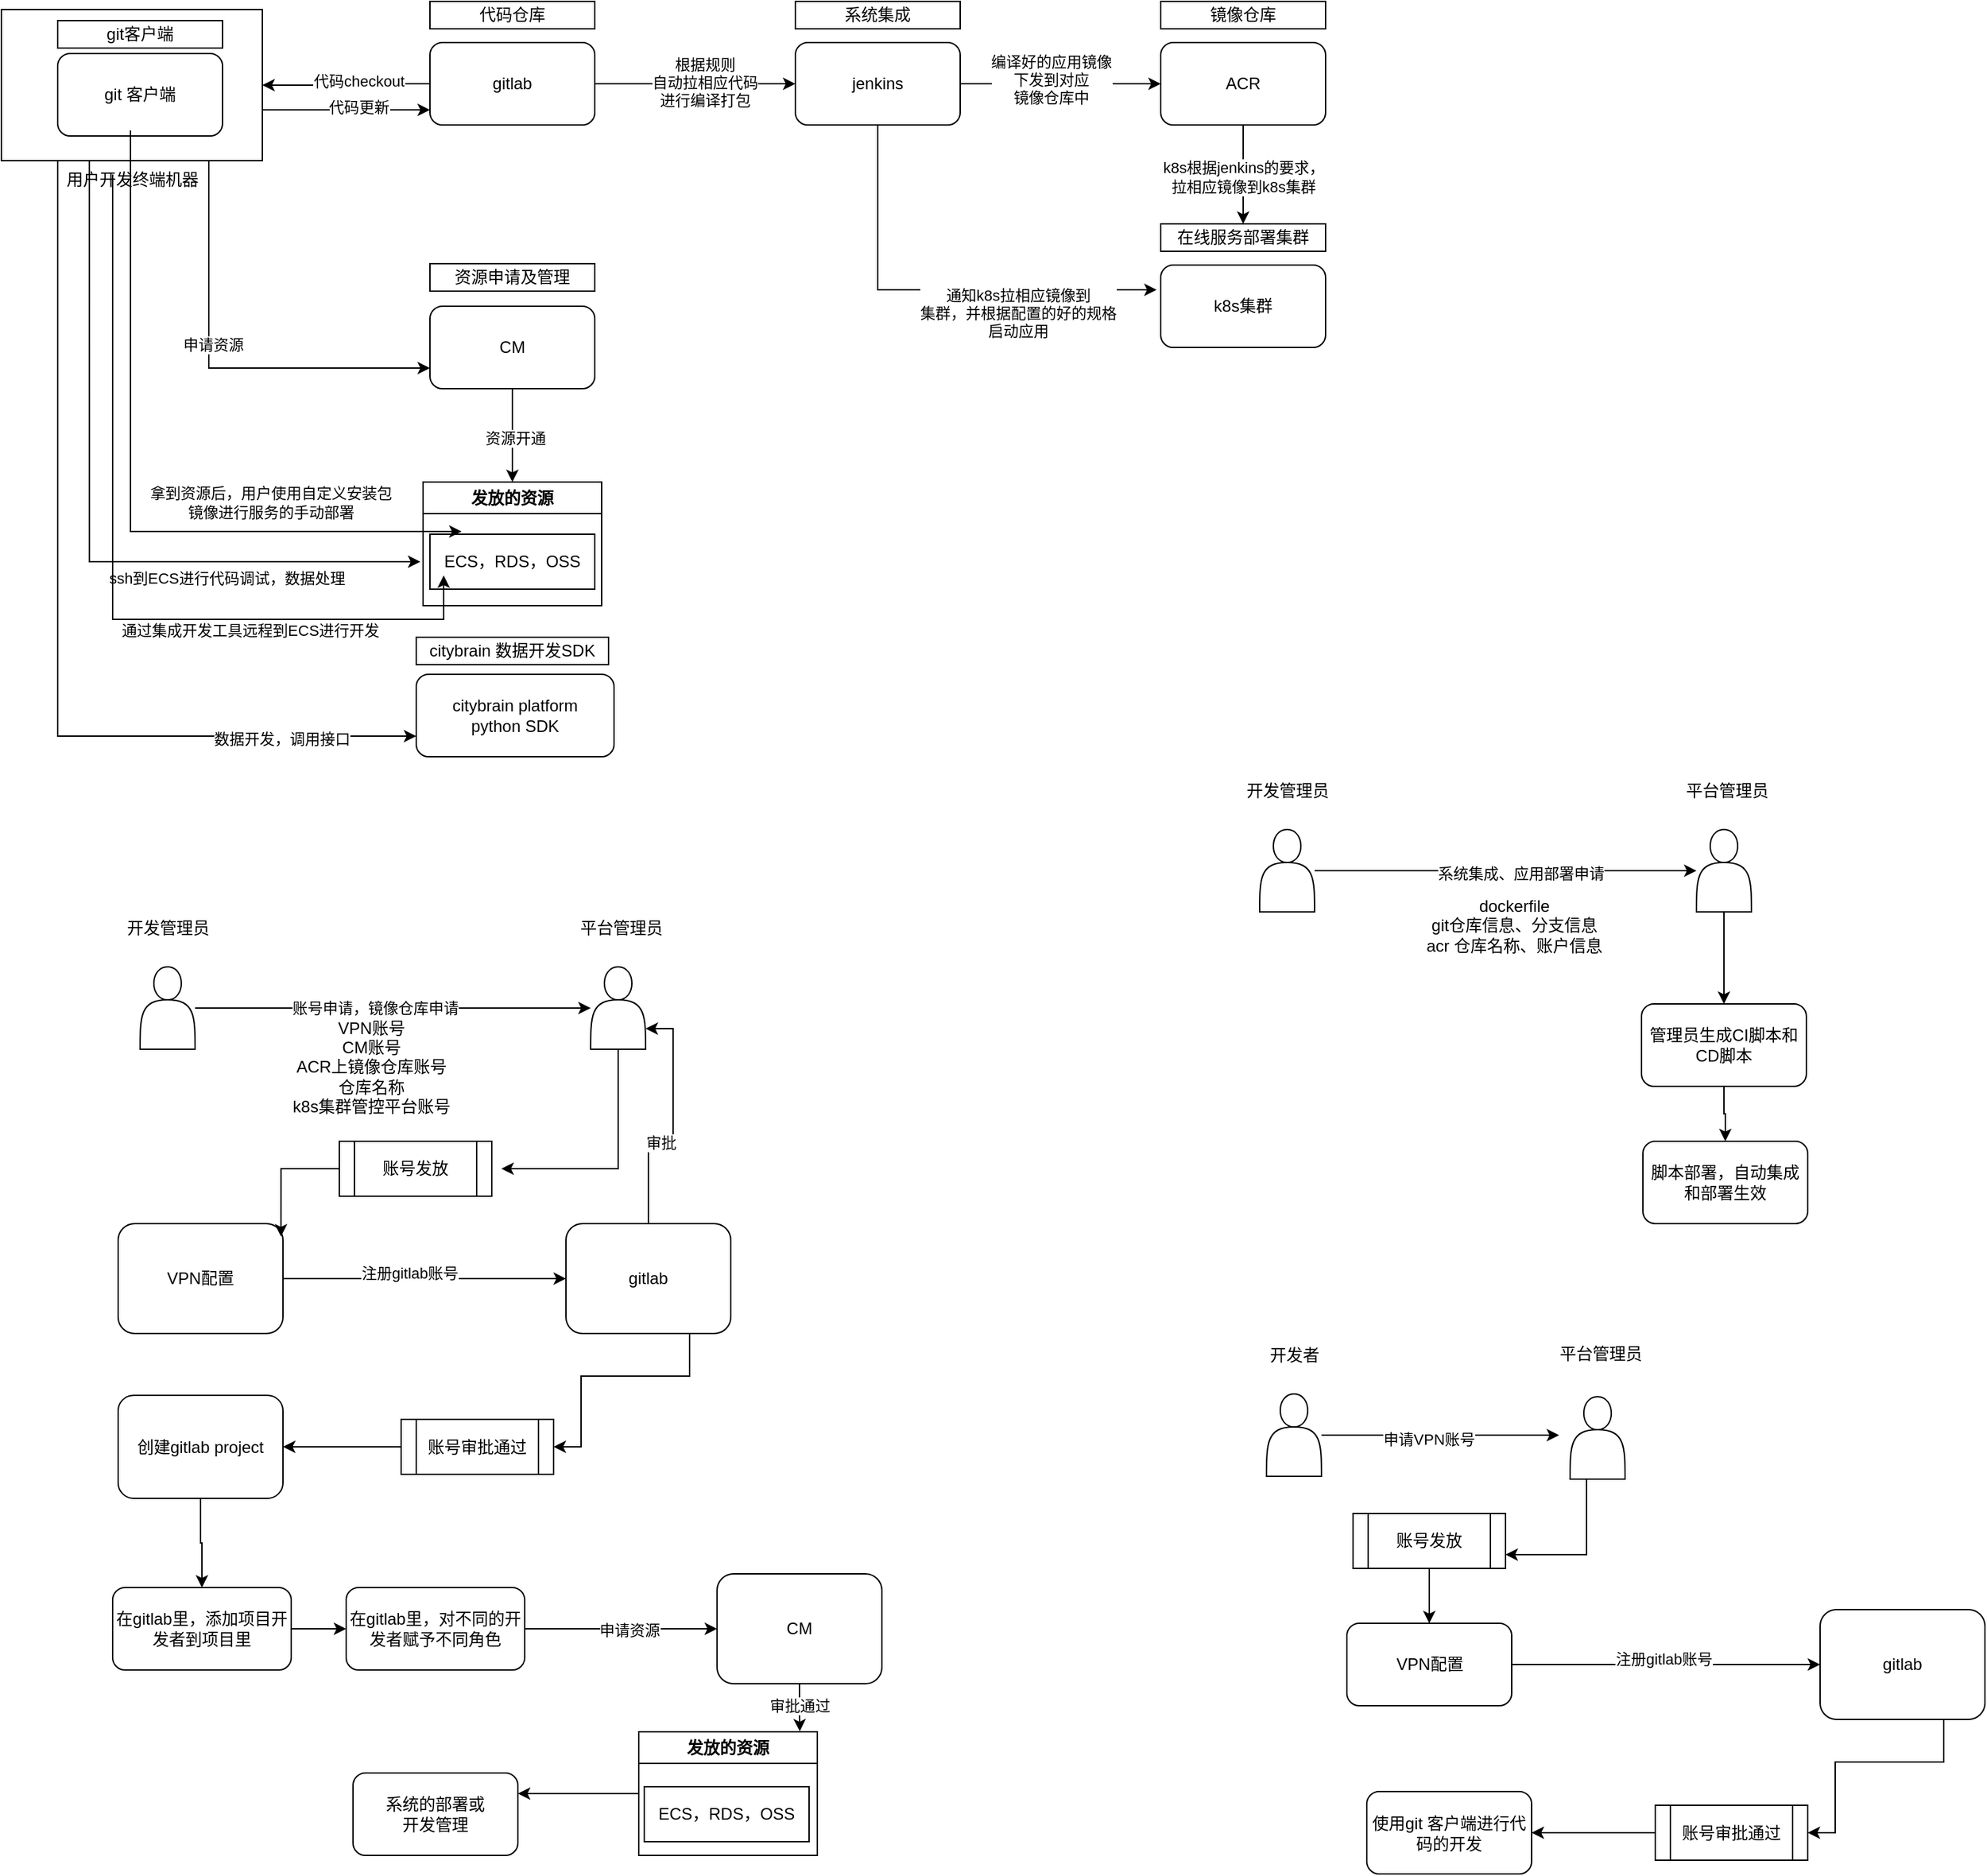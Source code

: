 <mxfile version="22.1.8" type="github">
  <diagram name="第 1 页" id="IHF5-MnVfziSvlJcvq6w">
    <mxGraphModel dx="1539" dy="847" grid="1" gridSize="10" guides="1" tooltips="1" connect="1" arrows="1" fold="1" page="1" pageScale="1" pageWidth="1169" pageHeight="827" math="0" shadow="0">
      <root>
        <mxCell id="0" />
        <mxCell id="1" parent="0" />
        <mxCell id="IRgwDZgw4Co34BkoaDT--37" value="发放的资源" style="swimlane;whiteSpace=wrap;html=1;" vertex="1" parent="1">
          <mxGeometry x="386" y="560" width="130" height="90" as="geometry" />
        </mxCell>
        <mxCell id="IRgwDZgw4Co34BkoaDT--30" style="edgeStyle=orthogonalEdgeStyle;rounded=0;orthogonalLoop=1;jettySize=auto;html=1;entryX=0;entryY=0.75;entryDx=0;entryDy=0;" edge="1" parent="1" source="IRgwDZgw4Co34BkoaDT--29" target="IRgwDZgw4Co34BkoaDT--4">
          <mxGeometry relative="1" as="geometry">
            <mxPoint x="200" y="320" as="targetPoint" />
            <Array as="points">
              <mxPoint x="230" y="477" />
            </Array>
          </mxGeometry>
        </mxCell>
        <mxCell id="IRgwDZgw4Co34BkoaDT--31" value="申请资源" style="edgeLabel;html=1;align=center;verticalAlign=middle;resizable=0;points=[];" vertex="1" connectable="0" parent="IRgwDZgw4Co34BkoaDT--30">
          <mxGeometry x="-0.142" y="3" relative="1" as="geometry">
            <mxPoint as="offset" />
          </mxGeometry>
        </mxCell>
        <mxCell id="IRgwDZgw4Co34BkoaDT--34" style="edgeStyle=orthogonalEdgeStyle;rounded=0;orthogonalLoop=1;jettySize=auto;html=1;entryX=0;entryY=0.75;entryDx=0;entryDy=0;" edge="1" parent="1">
          <mxGeometry relative="1" as="geometry">
            <mxPoint x="269" y="289" as="sourcePoint" />
            <mxPoint x="391.0" y="289" as="targetPoint" />
            <Array as="points">
              <mxPoint x="300" y="289" />
              <mxPoint x="300" y="289" />
            </Array>
          </mxGeometry>
        </mxCell>
        <mxCell id="IRgwDZgw4Co34BkoaDT--35" value="代码更新" style="edgeLabel;html=1;align=center;verticalAlign=middle;resizable=0;points=[];" vertex="1" connectable="0" parent="IRgwDZgw4Co34BkoaDT--34">
          <mxGeometry x="0.143" y="2" relative="1" as="geometry">
            <mxPoint as="offset" />
          </mxGeometry>
        </mxCell>
        <mxCell id="IRgwDZgw4Co34BkoaDT--43" style="edgeStyle=orthogonalEdgeStyle;rounded=0;orthogonalLoop=1;jettySize=auto;html=1;entryX=0;entryY=0.5;entryDx=0;entryDy=0;" edge="1" parent="1">
          <mxGeometry relative="1" as="geometry">
            <mxPoint x="143.059" y="326" as="sourcePoint" />
            <mxPoint x="384" y="618" as="targetPoint" />
            <Array as="points">
              <mxPoint x="143" y="618" />
            </Array>
          </mxGeometry>
        </mxCell>
        <mxCell id="IRgwDZgw4Co34BkoaDT--44" value="ssh到ECS进行代码调试，数据处理" style="edgeLabel;html=1;align=center;verticalAlign=middle;resizable=0;points=[];" vertex="1" connectable="0" parent="IRgwDZgw4Co34BkoaDT--43">
          <mxGeometry x="0.322" y="-5" relative="1" as="geometry">
            <mxPoint x="40" y="7" as="offset" />
          </mxGeometry>
        </mxCell>
        <mxCell id="IRgwDZgw4Co34BkoaDT--49" style="edgeStyle=orthogonalEdgeStyle;rounded=0;orthogonalLoop=1;jettySize=auto;html=1;entryX=0;entryY=0.75;entryDx=0;entryDy=0;" edge="1" parent="1" source="IRgwDZgw4Co34BkoaDT--29" target="IRgwDZgw4Co34BkoaDT--47">
          <mxGeometry relative="1" as="geometry">
            <Array as="points">
              <mxPoint x="120" y="745" />
            </Array>
          </mxGeometry>
        </mxCell>
        <mxCell id="IRgwDZgw4Co34BkoaDT--50" value="数据开发，调用接口" style="edgeLabel;html=1;align=center;verticalAlign=middle;resizable=0;points=[];" vertex="1" connectable="0" parent="IRgwDZgw4Co34BkoaDT--49">
          <mxGeometry x="0.782" y="-2" relative="1" as="geometry">
            <mxPoint x="-24" as="offset" />
          </mxGeometry>
        </mxCell>
        <mxCell id="IRgwDZgw4Co34BkoaDT--29" value="用户开发终端机器" style="verticalLabelPosition=bottom;verticalAlign=top;html=1;shape=mxgraph.basic.rect;fillColor2=none;strokeWidth=1;size=20;indent=5;" vertex="1" parent="1">
          <mxGeometry x="79" y="216" width="190" height="110" as="geometry" />
        </mxCell>
        <mxCell id="IRgwDZgw4Co34BkoaDT--2" value="资源申请及管理" style="rounded=0;whiteSpace=wrap;html=1;" vertex="1" parent="1">
          <mxGeometry x="391" y="401" width="120" height="20" as="geometry" />
        </mxCell>
        <mxCell id="IRgwDZgw4Co34BkoaDT--15" style="edgeStyle=orthogonalEdgeStyle;rounded=0;orthogonalLoop=1;jettySize=auto;html=1;entryX=0;entryY=0.5;entryDx=0;entryDy=0;" edge="1" parent="1" source="IRgwDZgw4Co34BkoaDT--3" target="IRgwDZgw4Co34BkoaDT--6">
          <mxGeometry relative="1" as="geometry" />
        </mxCell>
        <mxCell id="IRgwDZgw4Co34BkoaDT--16" value="根据规则&lt;br&gt;自动拉相应代码&lt;br&gt;进行编译打包" style="edgeLabel;html=1;align=center;verticalAlign=middle;resizable=0;points=[];" vertex="1" connectable="0" parent="IRgwDZgw4Co34BkoaDT--15">
          <mxGeometry x="0.091" y="1" relative="1" as="geometry">
            <mxPoint as="offset" />
          </mxGeometry>
        </mxCell>
        <mxCell id="IRgwDZgw4Co34BkoaDT--32" style="edgeStyle=orthogonalEdgeStyle;rounded=0;orthogonalLoop=1;jettySize=auto;html=1;" edge="1" parent="1" source="IRgwDZgw4Co34BkoaDT--3" target="IRgwDZgw4Co34BkoaDT--29">
          <mxGeometry relative="1" as="geometry" />
        </mxCell>
        <mxCell id="IRgwDZgw4Co34BkoaDT--33" value="代码checkout" style="edgeLabel;html=1;align=center;verticalAlign=middle;resizable=0;points=[];" vertex="1" connectable="0" parent="IRgwDZgw4Co34BkoaDT--32">
          <mxGeometry x="-0.328" y="3" relative="1" as="geometry">
            <mxPoint x="-11" y="-5" as="offset" />
          </mxGeometry>
        </mxCell>
        <mxCell id="IRgwDZgw4Co34BkoaDT--3" value="gitlab" style="rounded=1;whiteSpace=wrap;html=1;" vertex="1" parent="1">
          <mxGeometry x="391" y="240" width="120" height="60" as="geometry" />
        </mxCell>
        <mxCell id="IRgwDZgw4Co34BkoaDT--41" style="edgeStyle=orthogonalEdgeStyle;rounded=0;orthogonalLoop=1;jettySize=auto;html=1;entryX=0.5;entryY=0;entryDx=0;entryDy=0;" edge="1" parent="1" source="IRgwDZgw4Co34BkoaDT--4" target="IRgwDZgw4Co34BkoaDT--37">
          <mxGeometry relative="1" as="geometry" />
        </mxCell>
        <mxCell id="IRgwDZgw4Co34BkoaDT--42" value="资源开通" style="edgeLabel;html=1;align=center;verticalAlign=middle;resizable=0;points=[];" vertex="1" connectable="0" parent="IRgwDZgw4Co34BkoaDT--41">
          <mxGeometry x="0.095" y="2" relative="1" as="geometry">
            <mxPoint y="-1" as="offset" />
          </mxGeometry>
        </mxCell>
        <mxCell id="IRgwDZgw4Co34BkoaDT--4" value="CM" style="rounded=1;whiteSpace=wrap;html=1;" vertex="1" parent="1">
          <mxGeometry x="391" y="432" width="120" height="60" as="geometry" />
        </mxCell>
        <mxCell id="IRgwDZgw4Co34BkoaDT--5" value="代码仓库" style="rounded=0;whiteSpace=wrap;html=1;" vertex="1" parent="1">
          <mxGeometry x="391" y="210" width="120" height="20" as="geometry" />
        </mxCell>
        <mxCell id="IRgwDZgw4Co34BkoaDT--17" style="edgeStyle=orthogonalEdgeStyle;rounded=0;orthogonalLoop=1;jettySize=auto;html=1;entryX=0;entryY=0.5;entryDx=0;entryDy=0;" edge="1" parent="1" source="IRgwDZgw4Co34BkoaDT--6" target="IRgwDZgw4Co34BkoaDT--8">
          <mxGeometry relative="1" as="geometry" />
        </mxCell>
        <mxCell id="IRgwDZgw4Co34BkoaDT--18" value="编译好的应用镜像&lt;br&gt;下发到对应&lt;br&gt;镜像仓库中" style="edgeLabel;html=1;align=center;verticalAlign=middle;resizable=0;points=[];" vertex="1" connectable="0" parent="IRgwDZgw4Co34BkoaDT--17">
          <mxGeometry x="-0.104" y="3" relative="1" as="geometry">
            <mxPoint as="offset" />
          </mxGeometry>
        </mxCell>
        <mxCell id="IRgwDZgw4Co34BkoaDT--19" style="edgeStyle=orthogonalEdgeStyle;rounded=0;orthogonalLoop=1;jettySize=auto;html=1;" edge="1" parent="1" source="IRgwDZgw4Co34BkoaDT--6">
          <mxGeometry relative="1" as="geometry">
            <mxPoint x="920" y="420" as="targetPoint" />
            <Array as="points">
              <mxPoint x="717" y="420" />
              <mxPoint x="911" y="420" />
            </Array>
          </mxGeometry>
        </mxCell>
        <mxCell id="IRgwDZgw4Co34BkoaDT--20" value="通知k8s拉相应镜像到&lt;br&gt;集群，并根据配置的好的规格&lt;br&gt;启动应用" style="edgeLabel;html=1;align=center;verticalAlign=middle;resizable=0;points=[];" vertex="1" connectable="0" parent="IRgwDZgw4Co34BkoaDT--19">
          <mxGeometry x="0.375" y="-2" relative="1" as="geometry">
            <mxPoint y="15" as="offset" />
          </mxGeometry>
        </mxCell>
        <mxCell id="IRgwDZgw4Co34BkoaDT--6" value="jenkins" style="rounded=1;whiteSpace=wrap;html=1;" vertex="1" parent="1">
          <mxGeometry x="657" y="240" width="120" height="60" as="geometry" />
        </mxCell>
        <mxCell id="IRgwDZgw4Co34BkoaDT--21" style="edgeStyle=orthogonalEdgeStyle;rounded=0;orthogonalLoop=1;jettySize=auto;html=1;entryX=0.5;entryY=0;entryDx=0;entryDy=0;" edge="1" parent="1" source="IRgwDZgw4Co34BkoaDT--8" target="IRgwDZgw4Co34BkoaDT--13">
          <mxGeometry relative="1" as="geometry" />
        </mxCell>
        <mxCell id="IRgwDZgw4Co34BkoaDT--22" value="k8s根据jenkins的要求，&lt;br&gt;拉相应镜像到k8s集群" style="edgeLabel;html=1;align=center;verticalAlign=middle;resizable=0;points=[];" vertex="1" connectable="0" parent="IRgwDZgw4Co34BkoaDT--21">
          <mxGeometry x="0.053" relative="1" as="geometry">
            <mxPoint as="offset" />
          </mxGeometry>
        </mxCell>
        <mxCell id="IRgwDZgw4Co34BkoaDT--8" value="ACR" style="rounded=1;whiteSpace=wrap;html=1;" vertex="1" parent="1">
          <mxGeometry x="923" y="240" width="120" height="60" as="geometry" />
        </mxCell>
        <mxCell id="IRgwDZgw4Co34BkoaDT--9" value="k8s集群" style="rounded=1;whiteSpace=wrap;html=1;" vertex="1" parent="1">
          <mxGeometry x="923" y="402" width="120" height="60" as="geometry" />
        </mxCell>
        <mxCell id="IRgwDZgw4Co34BkoaDT--10" value="git 客户端" style="rounded=1;whiteSpace=wrap;html=1;" vertex="1" parent="1">
          <mxGeometry x="120" y="248" width="120" height="60" as="geometry" />
        </mxCell>
        <mxCell id="IRgwDZgw4Co34BkoaDT--11" value="系统集成" style="rounded=0;whiteSpace=wrap;html=1;" vertex="1" parent="1">
          <mxGeometry x="657" y="210" width="120" height="20" as="geometry" />
        </mxCell>
        <mxCell id="IRgwDZgw4Co34BkoaDT--12" value="镜像仓库" style="rounded=0;whiteSpace=wrap;html=1;" vertex="1" parent="1">
          <mxGeometry x="923" y="210" width="120" height="20" as="geometry" />
        </mxCell>
        <mxCell id="IRgwDZgw4Co34BkoaDT--13" value="在线服务部署集群" style="rounded=0;whiteSpace=wrap;html=1;" vertex="1" parent="1">
          <mxGeometry x="923" y="372" width="120" height="20" as="geometry" />
        </mxCell>
        <mxCell id="IRgwDZgw4Co34BkoaDT--14" value="git客户端" style="rounded=0;whiteSpace=wrap;html=1;" vertex="1" parent="1">
          <mxGeometry x="120" y="224" width="120" height="20" as="geometry" />
        </mxCell>
        <mxCell id="IRgwDZgw4Co34BkoaDT--40" value="ECS，RDS，OSS" style="rounded=0;whiteSpace=wrap;html=1;" vertex="1" parent="1">
          <mxGeometry x="391" y="598" width="120" height="40" as="geometry" />
        </mxCell>
        <mxCell id="IRgwDZgw4Co34BkoaDT--47" value="citybrain platform&lt;br&gt;python SDK" style="rounded=1;whiteSpace=wrap;html=1;" vertex="1" parent="1">
          <mxGeometry x="381" y="700" width="144" height="60" as="geometry" />
        </mxCell>
        <mxCell id="IRgwDZgw4Co34BkoaDT--48" value="citybrain 数据开发SDK" style="rounded=0;whiteSpace=wrap;html=1;" vertex="1" parent="1">
          <mxGeometry x="381" y="673" width="140" height="20" as="geometry" />
        </mxCell>
        <mxCell id="IRgwDZgw4Co34BkoaDT--52" style="edgeStyle=orthogonalEdgeStyle;rounded=0;orthogonalLoop=1;jettySize=auto;html=1;entryX=0;entryY=0.5;entryDx=0;entryDy=0;" edge="1" parent="1">
          <mxGeometry relative="1" as="geometry">
            <mxPoint x="160" y="336" as="sourcePoint" />
            <mxPoint x="401" y="628" as="targetPoint" />
            <Array as="points">
              <mxPoint x="160" y="660" />
              <mxPoint x="401" y="660" />
            </Array>
          </mxGeometry>
        </mxCell>
        <mxCell id="IRgwDZgw4Co34BkoaDT--53" value="通过集成开发工具远程到ECS进行开发" style="edgeLabel;html=1;align=center;verticalAlign=middle;resizable=0;points=[];" vertex="1" connectable="0" parent="IRgwDZgw4Co34BkoaDT--52">
          <mxGeometry x="0.322" y="-5" relative="1" as="geometry">
            <mxPoint x="29" y="3" as="offset" />
          </mxGeometry>
        </mxCell>
        <mxCell id="IRgwDZgw4Co34BkoaDT--56" style="edgeStyle=orthogonalEdgeStyle;rounded=0;orthogonalLoop=1;jettySize=auto;html=1;entryX=0;entryY=0.5;entryDx=0;entryDy=0;" edge="1" parent="1">
          <mxGeometry relative="1" as="geometry">
            <mxPoint x="173" y="304" as="sourcePoint" />
            <mxPoint x="414" y="596" as="targetPoint" />
            <Array as="points">
              <mxPoint x="173" y="596" />
            </Array>
          </mxGeometry>
        </mxCell>
        <mxCell id="IRgwDZgw4Co34BkoaDT--57" value="拿到资源后，用户使用自定义安装包&lt;br&gt;镜像进行服务的手动部署" style="edgeLabel;html=1;align=center;verticalAlign=middle;resizable=0;points=[];" vertex="1" connectable="0" parent="IRgwDZgw4Co34BkoaDT--56">
          <mxGeometry x="0.322" y="-5" relative="1" as="geometry">
            <mxPoint x="41" y="-26" as="offset" />
          </mxGeometry>
        </mxCell>
        <mxCell id="IRgwDZgw4Co34BkoaDT--64" style="edgeStyle=orthogonalEdgeStyle;rounded=0;orthogonalLoop=1;jettySize=auto;html=1;" edge="1" parent="1" source="IRgwDZgw4Co34BkoaDT--58" target="IRgwDZgw4Co34BkoaDT--62">
          <mxGeometry relative="1" as="geometry" />
        </mxCell>
        <mxCell id="IRgwDZgw4Co34BkoaDT--65" value="账号申请，镜像仓库申请" style="edgeLabel;html=1;align=center;verticalAlign=middle;resizable=0;points=[];" vertex="1" connectable="0" parent="IRgwDZgw4Co34BkoaDT--64">
          <mxGeometry x="-0.092" relative="1" as="geometry">
            <mxPoint as="offset" />
          </mxGeometry>
        </mxCell>
        <mxCell id="IRgwDZgw4Co34BkoaDT--58" value="" style="shape=actor;whiteSpace=wrap;html=1;" vertex="1" parent="1">
          <mxGeometry x="180" y="913" width="40" height="60" as="geometry" />
        </mxCell>
        <mxCell id="IRgwDZgw4Co34BkoaDT--60" value="开发管理员" style="text;html=1;align=center;verticalAlign=middle;resizable=0;points=[];autosize=1;strokeColor=none;fillColor=none;" vertex="1" parent="1">
          <mxGeometry x="160" y="870" width="80" height="30" as="geometry" />
        </mxCell>
        <mxCell id="IRgwDZgw4Co34BkoaDT--70" style="edgeStyle=orthogonalEdgeStyle;rounded=0;orthogonalLoop=1;jettySize=auto;html=1;entryX=1;entryY=0.75;entryDx=0;entryDy=0;" edge="1" parent="1" source="IRgwDZgw4Co34BkoaDT--62">
          <mxGeometry relative="1" as="geometry">
            <mxPoint x="443" y="1060" as="targetPoint" />
            <Array as="points">
              <mxPoint x="528" y="1060" />
            </Array>
          </mxGeometry>
        </mxCell>
        <mxCell id="IRgwDZgw4Co34BkoaDT--62" value="" style="shape=actor;whiteSpace=wrap;html=1;" vertex="1" parent="1">
          <mxGeometry x="508" y="913" width="40" height="60" as="geometry" />
        </mxCell>
        <mxCell id="IRgwDZgw4Co34BkoaDT--63" value="平台管理员" style="text;html=1;align=center;verticalAlign=middle;resizable=0;points=[];autosize=1;strokeColor=none;fillColor=none;" vertex="1" parent="1">
          <mxGeometry x="490" y="870" width="80" height="30" as="geometry" />
        </mxCell>
        <mxCell id="IRgwDZgw4Co34BkoaDT--66" value="VPN账号&lt;br&gt;CM账号&lt;br&gt;ACR上镜像仓库账号&lt;br&gt;仓库名称&lt;br&gt;k8s集群管控平台账号" style="text;html=1;align=center;verticalAlign=middle;resizable=0;points=[];autosize=1;strokeColor=none;fillColor=none;" vertex="1" parent="1">
          <mxGeometry x="278" y="946" width="140" height="80" as="geometry" />
        </mxCell>
        <mxCell id="IRgwDZgw4Co34BkoaDT--68" value="账号发放" style="shape=process;whiteSpace=wrap;html=1;backgroundOutline=1;" vertex="1" parent="1">
          <mxGeometry x="325" y="1040" width="111" height="40" as="geometry" />
        </mxCell>
        <mxCell id="IRgwDZgw4Co34BkoaDT--78" style="edgeStyle=orthogonalEdgeStyle;rounded=0;orthogonalLoop=1;jettySize=auto;html=1;" edge="1" parent="1" source="IRgwDZgw4Co34BkoaDT--71" target="IRgwDZgw4Co34BkoaDT--75">
          <mxGeometry relative="1" as="geometry" />
        </mxCell>
        <mxCell id="IRgwDZgw4Co34BkoaDT--79" value="注册gitlab账号" style="edgeLabel;html=1;align=center;verticalAlign=middle;resizable=0;points=[];" vertex="1" connectable="0" parent="IRgwDZgw4Co34BkoaDT--78">
          <mxGeometry x="-0.106" y="4" relative="1" as="geometry">
            <mxPoint as="offset" />
          </mxGeometry>
        </mxCell>
        <mxCell id="IRgwDZgw4Co34BkoaDT--71" value="VPN配置" style="rounded=1;whiteSpace=wrap;html=1;" vertex="1" parent="1">
          <mxGeometry x="164" y="1100" width="120" height="80" as="geometry" />
        </mxCell>
        <mxCell id="IRgwDZgw4Co34BkoaDT--80" style="edgeStyle=orthogonalEdgeStyle;rounded=0;orthogonalLoop=1;jettySize=auto;html=1;entryX=1;entryY=0.75;entryDx=0;entryDy=0;" edge="1" parent="1" source="IRgwDZgw4Co34BkoaDT--75" target="IRgwDZgw4Co34BkoaDT--62">
          <mxGeometry relative="1" as="geometry" />
        </mxCell>
        <mxCell id="IRgwDZgw4Co34BkoaDT--81" value="审批" style="edgeLabel;html=1;align=center;verticalAlign=middle;resizable=0;points=[];" vertex="1" connectable="0" parent="IRgwDZgw4Co34BkoaDT--80">
          <mxGeometry x="-0.196" y="-4" relative="1" as="geometry">
            <mxPoint as="offset" />
          </mxGeometry>
        </mxCell>
        <mxCell id="IRgwDZgw4Co34BkoaDT--85" style="edgeStyle=orthogonalEdgeStyle;rounded=0;orthogonalLoop=1;jettySize=auto;html=1;entryX=1;entryY=0.5;entryDx=0;entryDy=0;" edge="1" parent="1" source="IRgwDZgw4Co34BkoaDT--75" target="IRgwDZgw4Co34BkoaDT--84">
          <mxGeometry relative="1" as="geometry">
            <mxPoint x="508" y="1240" as="targetPoint" />
            <Array as="points">
              <mxPoint x="580" y="1211" />
              <mxPoint x="501" y="1211" />
              <mxPoint x="501" y="1262" />
            </Array>
          </mxGeometry>
        </mxCell>
        <mxCell id="IRgwDZgw4Co34BkoaDT--75" value="gitlab" style="rounded=1;whiteSpace=wrap;html=1;" vertex="1" parent="1">
          <mxGeometry x="490" y="1100" width="120" height="80" as="geometry" />
        </mxCell>
        <mxCell id="IRgwDZgw4Co34BkoaDT--77" style="edgeStyle=orthogonalEdgeStyle;rounded=0;orthogonalLoop=1;jettySize=auto;html=1;entryX=0.988;entryY=0.117;entryDx=0;entryDy=0;entryPerimeter=0;" edge="1" parent="1" source="IRgwDZgw4Co34BkoaDT--68" target="IRgwDZgw4Co34BkoaDT--71">
          <mxGeometry relative="1" as="geometry" />
        </mxCell>
        <mxCell id="IRgwDZgw4Co34BkoaDT--88" style="edgeStyle=orthogonalEdgeStyle;rounded=0;orthogonalLoop=1;jettySize=auto;html=1;entryX=0.5;entryY=0;entryDx=0;entryDy=0;" edge="1" parent="1" source="IRgwDZgw4Co34BkoaDT--82" target="IRgwDZgw4Co34BkoaDT--87">
          <mxGeometry relative="1" as="geometry" />
        </mxCell>
        <mxCell id="IRgwDZgw4Co34BkoaDT--82" value="创建gitlab project" style="rounded=1;whiteSpace=wrap;html=1;" vertex="1" parent="1">
          <mxGeometry x="164" y="1225" width="120" height="75" as="geometry" />
        </mxCell>
        <mxCell id="IRgwDZgw4Co34BkoaDT--86" style="edgeStyle=orthogonalEdgeStyle;rounded=0;orthogonalLoop=1;jettySize=auto;html=1;entryX=1;entryY=0.5;entryDx=0;entryDy=0;" edge="1" parent="1" source="IRgwDZgw4Co34BkoaDT--84" target="IRgwDZgw4Co34BkoaDT--82">
          <mxGeometry relative="1" as="geometry" />
        </mxCell>
        <mxCell id="IRgwDZgw4Co34BkoaDT--84" value="账号审批通过" style="shape=process;whiteSpace=wrap;html=1;backgroundOutline=1;" vertex="1" parent="1">
          <mxGeometry x="370" y="1242.5" width="111" height="40" as="geometry" />
        </mxCell>
        <mxCell id="IRgwDZgw4Co34BkoaDT--90" style="edgeStyle=orthogonalEdgeStyle;rounded=0;orthogonalLoop=1;jettySize=auto;html=1;entryX=0;entryY=0.5;entryDx=0;entryDy=0;" edge="1" parent="1" source="IRgwDZgw4Co34BkoaDT--87" target="IRgwDZgw4Co34BkoaDT--89">
          <mxGeometry relative="1" as="geometry" />
        </mxCell>
        <mxCell id="IRgwDZgw4Co34BkoaDT--87" value="在gitlab里，添加项目开发者到项目里" style="rounded=1;whiteSpace=wrap;html=1;" vertex="1" parent="1">
          <mxGeometry x="160" y="1365" width="130" height="60" as="geometry" />
        </mxCell>
        <mxCell id="IRgwDZgw4Co34BkoaDT--92" style="edgeStyle=orthogonalEdgeStyle;rounded=0;orthogonalLoop=1;jettySize=auto;html=1;" edge="1" parent="1" source="IRgwDZgw4Co34BkoaDT--89" target="IRgwDZgw4Co34BkoaDT--91">
          <mxGeometry relative="1" as="geometry" />
        </mxCell>
        <mxCell id="IRgwDZgw4Co34BkoaDT--93" value="申请资源" style="edgeLabel;html=1;align=center;verticalAlign=middle;resizable=0;points=[];" vertex="1" connectable="0" parent="IRgwDZgw4Co34BkoaDT--92">
          <mxGeometry x="0.08" y="-1" relative="1" as="geometry">
            <mxPoint as="offset" />
          </mxGeometry>
        </mxCell>
        <mxCell id="IRgwDZgw4Co34BkoaDT--89" value="在gitlab里，对不同的开发者赋予不同角色" style="rounded=1;whiteSpace=wrap;html=1;" vertex="1" parent="1">
          <mxGeometry x="330" y="1365" width="130" height="60" as="geometry" />
        </mxCell>
        <mxCell id="IRgwDZgw4Co34BkoaDT--91" value="CM" style="rounded=1;whiteSpace=wrap;html=1;" vertex="1" parent="1">
          <mxGeometry x="600" y="1355" width="120" height="80" as="geometry" />
        </mxCell>
        <mxCell id="IRgwDZgw4Co34BkoaDT--94" value="系统的部署或&lt;br&gt;开发管理" style="rounded=1;whiteSpace=wrap;html=1;" vertex="1" parent="1">
          <mxGeometry x="335" y="1500" width="120" height="60" as="geometry" />
        </mxCell>
        <mxCell id="IRgwDZgw4Co34BkoaDT--103" style="edgeStyle=orthogonalEdgeStyle;rounded=0;orthogonalLoop=1;jettySize=auto;html=1;entryX=1;entryY=0.25;entryDx=0;entryDy=0;" edge="1" parent="1" source="IRgwDZgw4Co34BkoaDT--98" target="IRgwDZgw4Co34BkoaDT--94">
          <mxGeometry relative="1" as="geometry" />
        </mxCell>
        <mxCell id="IRgwDZgw4Co34BkoaDT--98" value="发放的资源" style="swimlane;whiteSpace=wrap;html=1;" vertex="1" parent="1">
          <mxGeometry x="543" y="1470" width="130" height="90" as="geometry" />
        </mxCell>
        <mxCell id="IRgwDZgw4Co34BkoaDT--100" value="ECS，RDS，OSS" style="rounded=0;whiteSpace=wrap;html=1;" vertex="1" parent="IRgwDZgw4Co34BkoaDT--98">
          <mxGeometry x="4" y="40" width="120" height="40" as="geometry" />
        </mxCell>
        <mxCell id="IRgwDZgw4Co34BkoaDT--101" style="edgeStyle=orthogonalEdgeStyle;rounded=0;orthogonalLoop=1;jettySize=auto;html=1;entryX=0.902;entryY=-0.004;entryDx=0;entryDy=0;entryPerimeter=0;" edge="1" parent="1" source="IRgwDZgw4Co34BkoaDT--91" target="IRgwDZgw4Co34BkoaDT--98">
          <mxGeometry relative="1" as="geometry" />
        </mxCell>
        <mxCell id="IRgwDZgw4Co34BkoaDT--102" value="审批通过" style="edgeLabel;html=1;align=center;verticalAlign=middle;resizable=0;points=[];" vertex="1" connectable="0" parent="IRgwDZgw4Co34BkoaDT--101">
          <mxGeometry x="-0.228" relative="1" as="geometry">
            <mxPoint y="2" as="offset" />
          </mxGeometry>
        </mxCell>
        <mxCell id="IRgwDZgw4Co34BkoaDT--108" style="edgeStyle=orthogonalEdgeStyle;rounded=0;orthogonalLoop=1;jettySize=auto;html=1;" edge="1" parent="1" source="IRgwDZgw4Co34BkoaDT--104">
          <mxGeometry relative="1" as="geometry">
            <mxPoint x="1213" y="1254" as="targetPoint" />
          </mxGeometry>
        </mxCell>
        <mxCell id="IRgwDZgw4Co34BkoaDT--109" value="申请VPN账号" style="edgeLabel;html=1;align=center;verticalAlign=middle;resizable=0;points=[];" vertex="1" connectable="0" parent="IRgwDZgw4Co34BkoaDT--108">
          <mxGeometry x="-0.099" y="-3" relative="1" as="geometry">
            <mxPoint as="offset" />
          </mxGeometry>
        </mxCell>
        <mxCell id="IRgwDZgw4Co34BkoaDT--104" value="" style="shape=actor;whiteSpace=wrap;html=1;" vertex="1" parent="1">
          <mxGeometry x="1000" y="1224" width="40" height="60" as="geometry" />
        </mxCell>
        <mxCell id="IRgwDZgw4Co34BkoaDT--105" value="开发者" style="text;html=1;align=center;verticalAlign=middle;resizable=0;points=[];autosize=1;strokeColor=none;fillColor=none;" vertex="1" parent="1">
          <mxGeometry x="990" y="1181" width="60" height="30" as="geometry" />
        </mxCell>
        <mxCell id="IRgwDZgw4Co34BkoaDT--111" style="edgeStyle=orthogonalEdgeStyle;rounded=0;orthogonalLoop=1;jettySize=auto;html=1;entryX=1;entryY=0.75;entryDx=0;entryDy=0;" edge="1" parent="1" source="IRgwDZgw4Co34BkoaDT--106" target="IRgwDZgw4Co34BkoaDT--110">
          <mxGeometry relative="1" as="geometry">
            <Array as="points">
              <mxPoint x="1233" y="1341" />
            </Array>
          </mxGeometry>
        </mxCell>
        <mxCell id="IRgwDZgw4Co34BkoaDT--106" value="" style="shape=actor;whiteSpace=wrap;html=1;" vertex="1" parent="1">
          <mxGeometry x="1221" y="1226" width="40" height="60" as="geometry" />
        </mxCell>
        <mxCell id="IRgwDZgw4Co34BkoaDT--107" value="平台管理员" style="text;html=1;align=center;verticalAlign=middle;resizable=0;points=[];autosize=1;strokeColor=none;fillColor=none;" vertex="1" parent="1">
          <mxGeometry x="1203" y="1180" width="80" height="30" as="geometry" />
        </mxCell>
        <mxCell id="IRgwDZgw4Co34BkoaDT--114" value="" style="edgeStyle=orthogonalEdgeStyle;rounded=0;orthogonalLoop=1;jettySize=auto;html=1;" edge="1" parent="1" source="IRgwDZgw4Co34BkoaDT--110" target="IRgwDZgw4Co34BkoaDT--112">
          <mxGeometry relative="1" as="geometry" />
        </mxCell>
        <mxCell id="IRgwDZgw4Co34BkoaDT--110" value="账号发放" style="shape=process;whiteSpace=wrap;html=1;backgroundOutline=1;" vertex="1" parent="1">
          <mxGeometry x="1063" y="1311" width="111" height="40" as="geometry" />
        </mxCell>
        <mxCell id="IRgwDZgw4Co34BkoaDT--119" style="edgeStyle=orthogonalEdgeStyle;rounded=0;orthogonalLoop=1;jettySize=auto;html=1;" edge="1" parent="1" source="IRgwDZgw4Co34BkoaDT--112" target="IRgwDZgw4Co34BkoaDT--117">
          <mxGeometry relative="1" as="geometry" />
        </mxCell>
        <mxCell id="IRgwDZgw4Co34BkoaDT--112" value="VPN配置" style="rounded=1;whiteSpace=wrap;html=1;" vertex="1" parent="1">
          <mxGeometry x="1058.5" y="1391" width="120" height="60" as="geometry" />
        </mxCell>
        <mxCell id="IRgwDZgw4Co34BkoaDT--115" value="注册gitlab账号" style="edgeLabel;html=1;align=center;verticalAlign=middle;resizable=0;points=[];" vertex="1" connectable="0" parent="1">
          <mxGeometry x="1288.765" y="1417" as="geometry" />
        </mxCell>
        <mxCell id="IRgwDZgw4Co34BkoaDT--116" style="edgeStyle=orthogonalEdgeStyle;rounded=0;orthogonalLoop=1;jettySize=auto;html=1;entryX=1;entryY=0.5;entryDx=0;entryDy=0;" edge="1" parent="1" source="IRgwDZgw4Co34BkoaDT--117" target="IRgwDZgw4Co34BkoaDT--118">
          <mxGeometry relative="1" as="geometry">
            <mxPoint x="1421" y="1521" as="targetPoint" />
            <Array as="points">
              <mxPoint x="1493" y="1492" />
              <mxPoint x="1414" y="1492" />
              <mxPoint x="1414" y="1543" />
            </Array>
          </mxGeometry>
        </mxCell>
        <mxCell id="IRgwDZgw4Co34BkoaDT--117" value="gitlab" style="rounded=1;whiteSpace=wrap;html=1;" vertex="1" parent="1">
          <mxGeometry x="1403" y="1381" width="120" height="80" as="geometry" />
        </mxCell>
        <mxCell id="IRgwDZgw4Co34BkoaDT--121" value="" style="edgeStyle=orthogonalEdgeStyle;rounded=0;orthogonalLoop=1;jettySize=auto;html=1;" edge="1" parent="1" source="IRgwDZgw4Co34BkoaDT--118" target="IRgwDZgw4Co34BkoaDT--120">
          <mxGeometry relative="1" as="geometry" />
        </mxCell>
        <mxCell id="IRgwDZgw4Co34BkoaDT--118" value="账号审批通过" style="shape=process;whiteSpace=wrap;html=1;backgroundOutline=1;" vertex="1" parent="1">
          <mxGeometry x="1283" y="1523.5" width="111" height="40" as="geometry" />
        </mxCell>
        <mxCell id="IRgwDZgw4Co34BkoaDT--120" value="使用git 客户端进行代码的开发" style="rounded=1;whiteSpace=wrap;html=1;" vertex="1" parent="1">
          <mxGeometry x="1073" y="1513.5" width="120" height="60" as="geometry" />
        </mxCell>
        <mxCell id="IRgwDZgw4Co34BkoaDT--127" style="edgeStyle=orthogonalEdgeStyle;rounded=0;orthogonalLoop=1;jettySize=auto;html=1;" edge="1" parent="1" source="IRgwDZgw4Co34BkoaDT--123" target="IRgwDZgw4Co34BkoaDT--125">
          <mxGeometry relative="1" as="geometry" />
        </mxCell>
        <mxCell id="IRgwDZgw4Co34BkoaDT--128" value="系统集成、应用部署申请" style="edgeLabel;html=1;align=center;verticalAlign=middle;resizable=0;points=[];" vertex="1" connectable="0" parent="IRgwDZgw4Co34BkoaDT--127">
          <mxGeometry x="0.08" y="-2" relative="1" as="geometry">
            <mxPoint as="offset" />
          </mxGeometry>
        </mxCell>
        <mxCell id="IRgwDZgw4Co34BkoaDT--123" value="" style="shape=actor;whiteSpace=wrap;html=1;" vertex="1" parent="1">
          <mxGeometry x="995" y="813" width="40" height="60" as="geometry" />
        </mxCell>
        <mxCell id="IRgwDZgw4Co34BkoaDT--124" value="开发管理员" style="text;html=1;align=center;verticalAlign=middle;resizable=0;points=[];autosize=1;strokeColor=none;fillColor=none;" vertex="1" parent="1">
          <mxGeometry x="975" y="770" width="80" height="30" as="geometry" />
        </mxCell>
        <mxCell id="IRgwDZgw4Co34BkoaDT--131" value="" style="edgeStyle=orthogonalEdgeStyle;rounded=0;orthogonalLoop=1;jettySize=auto;html=1;" edge="1" parent="1" source="IRgwDZgw4Co34BkoaDT--125" target="IRgwDZgw4Co34BkoaDT--130">
          <mxGeometry relative="1" as="geometry" />
        </mxCell>
        <mxCell id="IRgwDZgw4Co34BkoaDT--125" value="" style="shape=actor;whiteSpace=wrap;html=1;" vertex="1" parent="1">
          <mxGeometry x="1313" y="813" width="40" height="60" as="geometry" />
        </mxCell>
        <mxCell id="IRgwDZgw4Co34BkoaDT--126" value="平台管理员" style="text;html=1;align=center;verticalAlign=middle;resizable=0;points=[];autosize=1;strokeColor=none;fillColor=none;" vertex="1" parent="1">
          <mxGeometry x="1295" y="770" width="80" height="30" as="geometry" />
        </mxCell>
        <mxCell id="IRgwDZgw4Co34BkoaDT--129" value="dockerfile&lt;br&gt;git仓库信息、分支信息&lt;br&gt;acr 仓库名称、账户信息" style="text;html=1;align=center;verticalAlign=middle;resizable=0;points=[];autosize=1;strokeColor=none;fillColor=none;" vertex="1" parent="1">
          <mxGeometry x="1105" y="853" width="150" height="60" as="geometry" />
        </mxCell>
        <mxCell id="IRgwDZgw4Co34BkoaDT--133" value="" style="edgeStyle=orthogonalEdgeStyle;rounded=0;orthogonalLoop=1;jettySize=auto;html=1;" edge="1" parent="1" source="IRgwDZgw4Co34BkoaDT--130" target="IRgwDZgw4Co34BkoaDT--132">
          <mxGeometry relative="1" as="geometry" />
        </mxCell>
        <mxCell id="IRgwDZgw4Co34BkoaDT--130" value="管理员生成CI脚本和CD脚本" style="rounded=1;whiteSpace=wrap;html=1;" vertex="1" parent="1">
          <mxGeometry x="1273" y="940" width="120" height="60" as="geometry" />
        </mxCell>
        <mxCell id="IRgwDZgw4Co34BkoaDT--132" value="脚本部署，自动集成和部署生效" style="rounded=1;whiteSpace=wrap;html=1;" vertex="1" parent="1">
          <mxGeometry x="1274" y="1040" width="120" height="60" as="geometry" />
        </mxCell>
      </root>
    </mxGraphModel>
  </diagram>
</mxfile>
